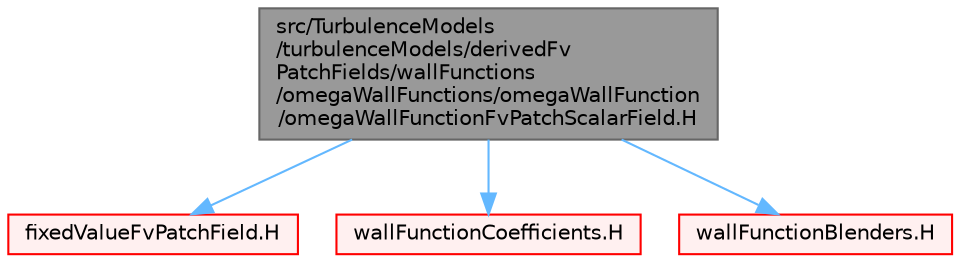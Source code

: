 digraph "src/TurbulenceModels/turbulenceModels/derivedFvPatchFields/wallFunctions/omegaWallFunctions/omegaWallFunction/omegaWallFunctionFvPatchScalarField.H"
{
 // LATEX_PDF_SIZE
  bgcolor="transparent";
  edge [fontname=Helvetica,fontsize=10,labelfontname=Helvetica,labelfontsize=10];
  node [fontname=Helvetica,fontsize=10,shape=box,height=0.2,width=0.4];
  Node1 [id="Node000001",label="src/TurbulenceModels\l/turbulenceModels/derivedFv\lPatchFields/wallFunctions\l/omegaWallFunctions/omegaWallFunction\l/omegaWallFunctionFvPatchScalarField.H",height=0.2,width=0.4,color="gray40", fillcolor="grey60", style="filled", fontcolor="black",tooltip=" "];
  Node1 -> Node2 [id="edge1_Node000001_Node000002",color="steelblue1",style="solid",tooltip=" "];
  Node2 [id="Node000002",label="fixedValueFvPatchField.H",height=0.2,width=0.4,color="red", fillcolor="#FFF0F0", style="filled",URL="$fixedValueFvPatchField_8H.html",tooltip=" "];
  Node1 -> Node266 [id="edge2_Node000001_Node000266",color="steelblue1",style="solid",tooltip=" "];
  Node266 [id="Node000266",label="wallFunctionCoefficients.H",height=0.2,width=0.4,color="red", fillcolor="#FFF0F0", style="filled",URL="$wallFunctionCoefficients_8H.html",tooltip=" "];
  Node1 -> Node267 [id="edge3_Node000001_Node000267",color="steelblue1",style="solid",tooltip=" "];
  Node267 [id="Node000267",label="wallFunctionBlenders.H",height=0.2,width=0.4,color="red", fillcolor="#FFF0F0", style="filled",URL="$wallFunctionBlenders_8H.html",tooltip=" "];
}
